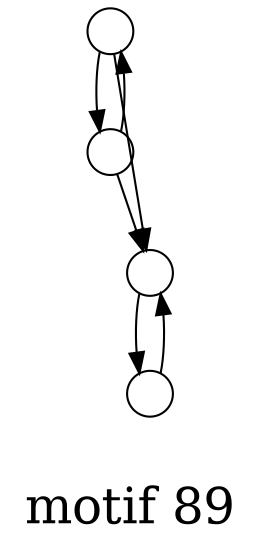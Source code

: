 /*****
motif 89
*****/

digraph G {
  graph [splines=false overlap=false]
  node  [shape=ellipse, width=0.3, height=0.3, label=""]
  0 ;
  1 ;
  2 ;
  3 ;
  0 -> 1;
  0 -> 2;
  1 -> 0;
  1 -> 2;
  2 -> 3;
  3 -> 2;
  label = "\nmotif 89\n";  fontsize=24;
}
